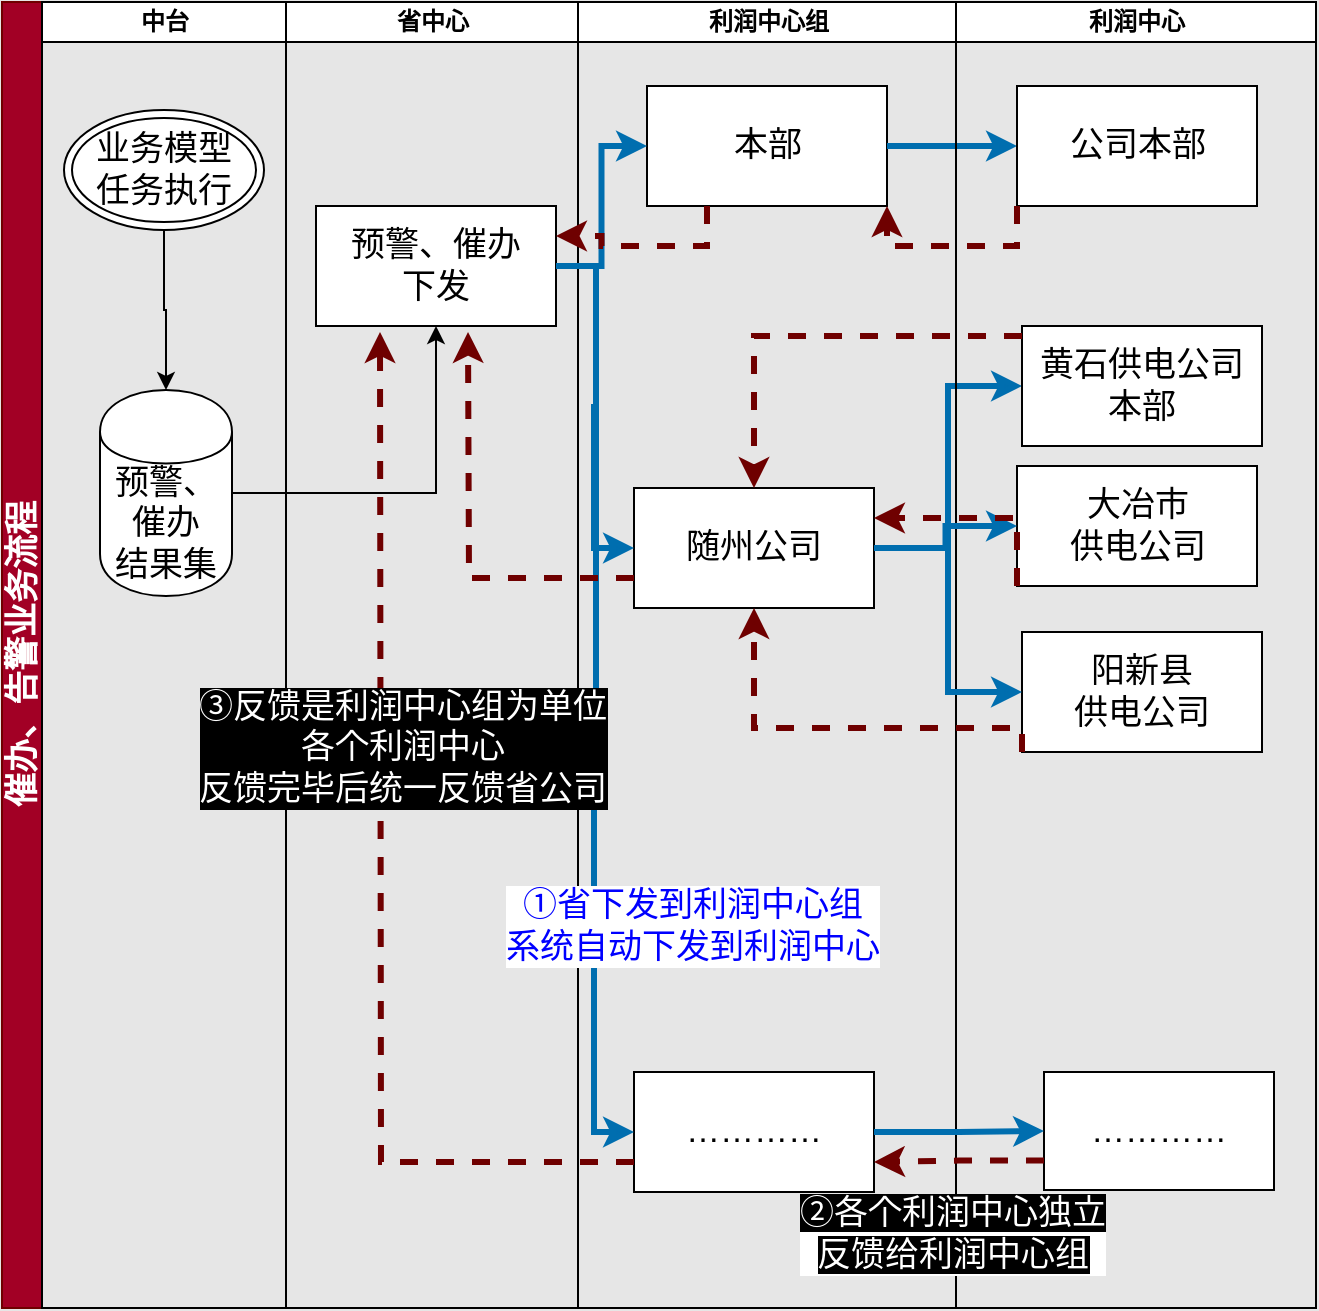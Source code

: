 <mxfile version="13.10.6" type="github">
  <diagram name="Page-1" id="74e2e168-ea6b-b213-b513-2b3c1d86103e">
    <mxGraphModel dx="946" dy="662" grid="1" gridSize="11" guides="1" tooltips="1" connect="1" arrows="1" fold="1" page="0" pageScale="1" pageWidth="1100" pageHeight="850" background="#E6E6E6" math="0" shadow="0">
      <root>
        <mxCell id="0" />
        <mxCell id="1" parent="0" />
        <mxCell id="Cbq1dcXYgktHrHffWFOS-9" value="催办、告警业务流程" style="swimlane;html=1;childLayout=stackLayout;resizeParent=1;resizeParentMax=0;startSize=20;horizontal=0;horizontalStack=1;fontSize=17;fillColor=#a20025;strokeColor=#6F0000;fontColor=#ffffff;" vertex="1" parent="1">
          <mxGeometry x="295" y="242" width="657" height="653" as="geometry">
            <mxRectangle x="295" y="163" width="30" height="157" as="alternateBounds" />
          </mxGeometry>
        </mxCell>
        <mxCell id="Cbq1dcXYgktHrHffWFOS-10" value="中台" style="swimlane;html=1;startSize=20;" vertex="1" parent="Cbq1dcXYgktHrHffWFOS-9">
          <mxGeometry x="20" width="122" height="653" as="geometry" />
        </mxCell>
        <mxCell id="Cbq1dcXYgktHrHffWFOS-21" value="业务模型&lt;br&gt;任务执行" style="ellipse;shape=doubleEllipse;whiteSpace=wrap;html=1;fontSize=17;" vertex="1" parent="Cbq1dcXYgktHrHffWFOS-10">
          <mxGeometry x="11" y="54" width="100" height="60" as="geometry" />
        </mxCell>
        <mxCell id="Cbq1dcXYgktHrHffWFOS-23" value="预警、催办&lt;br&gt;结果集" style="shape=cylinder;whiteSpace=wrap;html=1;boundedLbl=1;backgroundOutline=1;fontSize=17;" vertex="1" parent="Cbq1dcXYgktHrHffWFOS-10">
          <mxGeometry x="29" y="194" width="66" height="103" as="geometry" />
        </mxCell>
        <mxCell id="Cbq1dcXYgktHrHffWFOS-24" value="" style="edgeStyle=orthogonalEdgeStyle;rounded=0;orthogonalLoop=1;jettySize=auto;html=1;fontSize=17;" edge="1" parent="Cbq1dcXYgktHrHffWFOS-10" source="Cbq1dcXYgktHrHffWFOS-21" target="Cbq1dcXYgktHrHffWFOS-23">
          <mxGeometry relative="1" as="geometry" />
        </mxCell>
        <mxCell id="Cbq1dcXYgktHrHffWFOS-11" value="省中心" style="swimlane;html=1;startSize=20;" vertex="1" parent="Cbq1dcXYgktHrHffWFOS-9">
          <mxGeometry x="142" width="146" height="653" as="geometry" />
        </mxCell>
        <mxCell id="Cbq1dcXYgktHrHffWFOS-26" value="预警、催办&lt;br&gt;下发" style="whiteSpace=wrap;html=1;fontSize=17;" vertex="1" parent="Cbq1dcXYgktHrHffWFOS-11">
          <mxGeometry x="15" y="102" width="120" height="60" as="geometry" />
        </mxCell>
        <mxCell id="Cbq1dcXYgktHrHffWFOS-20" value="利润中心组" style="swimlane;html=1;startSize=20;" vertex="1" parent="Cbq1dcXYgktHrHffWFOS-9">
          <mxGeometry x="288" width="189" height="653" as="geometry" />
        </mxCell>
        <mxCell id="Cbq1dcXYgktHrHffWFOS-33" value="…………" style="whiteSpace=wrap;html=1;fontSize=17;" vertex="1" parent="Cbq1dcXYgktHrHffWFOS-20">
          <mxGeometry x="28" y="535" width="120" height="60" as="geometry" />
        </mxCell>
        <mxCell id="Cbq1dcXYgktHrHffWFOS-37" value="随州公司" style="whiteSpace=wrap;html=1;fontSize=17;" vertex="1" parent="Cbq1dcXYgktHrHffWFOS-20">
          <mxGeometry x="28" y="243" width="120" height="60" as="geometry" />
        </mxCell>
        <mxCell id="Cbq1dcXYgktHrHffWFOS-39" value="本部" style="whiteSpace=wrap;html=1;fontSize=17;" vertex="1" parent="Cbq1dcXYgktHrHffWFOS-20">
          <mxGeometry x="34.5" y="42" width="120" height="60" as="geometry" />
        </mxCell>
        <mxCell id="Cbq1dcXYgktHrHffWFOS-27" value="" style="edgeStyle=orthogonalEdgeStyle;rounded=0;orthogonalLoop=1;jettySize=auto;html=1;fontSize=17;" edge="1" parent="Cbq1dcXYgktHrHffWFOS-9" source="Cbq1dcXYgktHrHffWFOS-23" target="Cbq1dcXYgktHrHffWFOS-26">
          <mxGeometry relative="1" as="geometry" />
        </mxCell>
        <mxCell id="Cbq1dcXYgktHrHffWFOS-34" value="" style="edgeStyle=orthogonalEdgeStyle;rounded=0;orthogonalLoop=1;jettySize=auto;html=1;fontSize=17;entryX=0;entryY=0.5;entryDx=0;entryDy=0;fillColor=#1ba1e2;strokeColor=#006EAF;strokeWidth=3;" edge="1" parent="Cbq1dcXYgktHrHffWFOS-9" source="Cbq1dcXYgktHrHffWFOS-26" target="Cbq1dcXYgktHrHffWFOS-33">
          <mxGeometry relative="1" as="geometry" />
        </mxCell>
        <mxCell id="Cbq1dcXYgktHrHffWFOS-54" value="①省下发到利润中心组&lt;br&gt;系统自动下发到利润中心" style="edgeLabel;html=1;align=center;verticalAlign=middle;resizable=0;points=[];fontSize=17;fontColor=#0000FF;" vertex="1" connectable="0" parent="Cbq1dcXYgktHrHffWFOS-34">
          <mxGeometry x="0.165" y="1" relative="1" as="geometry">
            <mxPoint x="48" y="75" as="offset" />
          </mxGeometry>
        </mxCell>
        <mxCell id="Cbq1dcXYgktHrHffWFOS-38" style="edgeStyle=orthogonalEdgeStyle;rounded=0;orthogonalLoop=1;jettySize=auto;html=1;fontSize=17;entryX=0;entryY=0.5;entryDx=0;entryDy=0;fillColor=#1ba1e2;strokeColor=#006EAF;strokeWidth=3;" edge="1" parent="Cbq1dcXYgktHrHffWFOS-9" source="Cbq1dcXYgktHrHffWFOS-26" target="Cbq1dcXYgktHrHffWFOS-37">
          <mxGeometry relative="1" as="geometry" />
        </mxCell>
        <mxCell id="Cbq1dcXYgktHrHffWFOS-41" style="edgeStyle=orthogonalEdgeStyle;rounded=0;orthogonalLoop=1;jettySize=auto;html=1;entryX=0;entryY=0.5;entryDx=0;entryDy=0;fontSize=17;fontColor=#33FF33;labelBackgroundColor=#33FF33;fillColor=#1ba1e2;strokeColor=#006EAF;strokeWidth=3;" edge="1" parent="Cbq1dcXYgktHrHffWFOS-9" source="Cbq1dcXYgktHrHffWFOS-26" target="Cbq1dcXYgktHrHffWFOS-39">
          <mxGeometry relative="1" as="geometry" />
        </mxCell>
        <mxCell id="Cbq1dcXYgktHrHffWFOS-45" value="" style="edgeStyle=orthogonalEdgeStyle;rounded=0;orthogonalLoop=1;jettySize=auto;html=1;labelBackgroundColor=#000000;fontSize=17;fontColor=#33FF33;fillColor=#1ba1e2;strokeColor=#006EAF;strokeWidth=3;" edge="1" parent="Cbq1dcXYgktHrHffWFOS-9" source="Cbq1dcXYgktHrHffWFOS-39" target="Cbq1dcXYgktHrHffWFOS-44">
          <mxGeometry relative="1" as="geometry" />
        </mxCell>
        <mxCell id="Cbq1dcXYgktHrHffWFOS-47" value="" style="edgeStyle=orthogonalEdgeStyle;rounded=0;orthogonalLoop=1;jettySize=auto;html=1;labelBackgroundColor=#000000;fontSize=17;fontColor=#33FF33;entryX=0;entryY=0.5;entryDx=0;entryDy=0;fillColor=#1ba1e2;strokeColor=#006EAF;strokeWidth=3;" edge="1" parent="Cbq1dcXYgktHrHffWFOS-9" source="Cbq1dcXYgktHrHffWFOS-37" target="Cbq1dcXYgktHrHffWFOS-46">
          <mxGeometry relative="1" as="geometry" />
        </mxCell>
        <mxCell id="Cbq1dcXYgktHrHffWFOS-12" value="利润中心" style="swimlane;html=1;startSize=20;" vertex="1" parent="Cbq1dcXYgktHrHffWFOS-9">
          <mxGeometry x="477" width="180" height="653" as="geometry" />
        </mxCell>
        <mxCell id="Cbq1dcXYgktHrHffWFOS-44" value="公司本部" style="whiteSpace=wrap;html=1;fontSize=17;" vertex="1" parent="Cbq1dcXYgktHrHffWFOS-12">
          <mxGeometry x="30.5" y="42" width="120" height="60" as="geometry" />
        </mxCell>
        <mxCell id="Cbq1dcXYgktHrHffWFOS-46" value="黄石供电公司本部" style="whiteSpace=wrap;html=1;fontSize=17;" vertex="1" parent="Cbq1dcXYgktHrHffWFOS-12">
          <mxGeometry x="33" y="162" width="120" height="60" as="geometry" />
        </mxCell>
        <mxCell id="Cbq1dcXYgktHrHffWFOS-49" value="阳新县&lt;br&gt;供电公司" style="whiteSpace=wrap;html=1;fontSize=17;" vertex="1" parent="Cbq1dcXYgktHrHffWFOS-12">
          <mxGeometry x="33" y="315" width="120" height="60" as="geometry" />
        </mxCell>
        <mxCell id="Cbq1dcXYgktHrHffWFOS-48" value="大冶市&lt;br&gt;供电公司" style="whiteSpace=wrap;html=1;fontSize=17;" vertex="1" parent="Cbq1dcXYgktHrHffWFOS-12">
          <mxGeometry x="30.5" y="232" width="120" height="60" as="geometry" />
        </mxCell>
        <mxCell id="Cbq1dcXYgktHrHffWFOS-50" value="…………" style="whiteSpace=wrap;html=1;fontSize=17;" vertex="1" parent="Cbq1dcXYgktHrHffWFOS-12">
          <mxGeometry x="44" y="535" width="115" height="59" as="geometry" />
        </mxCell>
        <mxCell id="Cbq1dcXYgktHrHffWFOS-51" value="" style="edgeStyle=orthogonalEdgeStyle;rounded=0;orthogonalLoop=1;jettySize=auto;html=1;labelBackgroundColor=#000000;fontSize=17;fontColor=#33FF33;fillColor=#1ba1e2;strokeColor=#006EAF;strokeWidth=3;" edge="1" parent="Cbq1dcXYgktHrHffWFOS-9" source="Cbq1dcXYgktHrHffWFOS-33" target="Cbq1dcXYgktHrHffWFOS-50">
          <mxGeometry relative="1" as="geometry" />
        </mxCell>
        <mxCell id="Cbq1dcXYgktHrHffWFOS-52" style="edgeStyle=orthogonalEdgeStyle;rounded=0;orthogonalLoop=1;jettySize=auto;html=1;exitX=1;exitY=0.5;exitDx=0;exitDy=0;entryX=0;entryY=0.5;entryDx=0;entryDy=0;labelBackgroundColor=#000000;fontSize=17;fontColor=#33FF33;fillColor=#1ba1e2;strokeColor=#006EAF;strokeWidth=3;" edge="1" parent="Cbq1dcXYgktHrHffWFOS-9" source="Cbq1dcXYgktHrHffWFOS-37" target="Cbq1dcXYgktHrHffWFOS-48">
          <mxGeometry relative="1" as="geometry" />
        </mxCell>
        <mxCell id="Cbq1dcXYgktHrHffWFOS-53" style="edgeStyle=orthogonalEdgeStyle;rounded=0;orthogonalLoop=1;jettySize=auto;html=1;entryX=0;entryY=0.5;entryDx=0;entryDy=0;labelBackgroundColor=#000000;fontSize=17;fontColor=#33FF33;fillColor=#1ba1e2;strokeColor=#006EAF;strokeWidth=3;" edge="1" parent="Cbq1dcXYgktHrHffWFOS-9" source="Cbq1dcXYgktHrHffWFOS-37" target="Cbq1dcXYgktHrHffWFOS-49">
          <mxGeometry relative="1" as="geometry" />
        </mxCell>
        <mxCell id="Cbq1dcXYgktHrHffWFOS-56" style="edgeStyle=orthogonalEdgeStyle;rounded=0;orthogonalLoop=1;jettySize=auto;html=1;exitX=0;exitY=1;exitDx=0;exitDy=0;entryX=1;entryY=1;entryDx=0;entryDy=0;labelBackgroundColor=#000000;fontSize=17;fontColor=#0000FF;fillColor=#a20025;strokeColor=#6F0000;strokeWidth=3;dashed=1;" edge="1" parent="Cbq1dcXYgktHrHffWFOS-9" source="Cbq1dcXYgktHrHffWFOS-44" target="Cbq1dcXYgktHrHffWFOS-39">
          <mxGeometry relative="1" as="geometry" />
        </mxCell>
        <mxCell id="Cbq1dcXYgktHrHffWFOS-57" style="edgeStyle=orthogonalEdgeStyle;rounded=0;orthogonalLoop=1;jettySize=auto;html=1;entryX=1;entryY=0.25;entryDx=0;entryDy=0;labelBackgroundColor=#000000;fontSize=17;fontColor=#0000FF;fillColor=#a20025;strokeColor=#6F0000;exitX=0.25;exitY=1;exitDx=0;exitDy=0;strokeWidth=3;dashed=1;" edge="1" parent="Cbq1dcXYgktHrHffWFOS-9" source="Cbq1dcXYgktHrHffWFOS-39" target="Cbq1dcXYgktHrHffWFOS-26">
          <mxGeometry relative="1" as="geometry" />
        </mxCell>
        <mxCell id="Cbq1dcXYgktHrHffWFOS-58" style="edgeStyle=orthogonalEdgeStyle;rounded=0;orthogonalLoop=1;jettySize=auto;html=1;entryX=0.5;entryY=0;entryDx=0;entryDy=0;labelBackgroundColor=#000000;fontSize=17;fontColor=#0000FF;fillColor=#a20025;strokeColor=#6F0000;strokeWidth=3;dashed=1;" edge="1" parent="Cbq1dcXYgktHrHffWFOS-9" target="Cbq1dcXYgktHrHffWFOS-37">
          <mxGeometry relative="1" as="geometry">
            <mxPoint x="510" y="167" as="sourcePoint" />
            <Array as="points">
              <mxPoint x="510" y="167" />
              <mxPoint x="376" y="167" />
            </Array>
          </mxGeometry>
        </mxCell>
        <mxCell id="Cbq1dcXYgktHrHffWFOS-59" style="edgeStyle=orthogonalEdgeStyle;rounded=0;orthogonalLoop=1;jettySize=auto;html=1;exitX=0;exitY=1;exitDx=0;exitDy=0;entryX=1;entryY=0.25;entryDx=0;entryDy=0;dashed=1;labelBackgroundColor=#000000;strokeWidth=3;fontSize=17;fontColor=#0000FF;fillColor=#a20025;strokeColor=#6F0000;" edge="1" parent="Cbq1dcXYgktHrHffWFOS-9" source="Cbq1dcXYgktHrHffWFOS-48" target="Cbq1dcXYgktHrHffWFOS-37">
          <mxGeometry relative="1" as="geometry">
            <Array as="points">
              <mxPoint x="508" y="258" />
            </Array>
          </mxGeometry>
        </mxCell>
        <mxCell id="Cbq1dcXYgktHrHffWFOS-60" style="edgeStyle=orthogonalEdgeStyle;rounded=0;orthogonalLoop=1;jettySize=auto;html=1;exitX=0;exitY=1;exitDx=0;exitDy=0;dashed=1;labelBackgroundColor=#000000;strokeWidth=3;fontSize=17;fontColor=#0000FF;fillColor=#a20025;strokeColor=#6F0000;entryX=0.5;entryY=1;entryDx=0;entryDy=0;" edge="1" parent="Cbq1dcXYgktHrHffWFOS-9" source="Cbq1dcXYgktHrHffWFOS-49" target="Cbq1dcXYgktHrHffWFOS-37">
          <mxGeometry relative="1" as="geometry">
            <mxPoint x="376" y="231" as="targetPoint" />
            <Array as="points">
              <mxPoint x="510" y="363" />
              <mxPoint x="376" y="363" />
            </Array>
          </mxGeometry>
        </mxCell>
        <mxCell id="Cbq1dcXYgktHrHffWFOS-62" style="edgeStyle=orthogonalEdgeStyle;rounded=0;orthogonalLoop=1;jettySize=auto;html=1;exitX=0;exitY=0.75;exitDx=0;exitDy=0;entryX=1;entryY=0.75;entryDx=0;entryDy=0;dashed=1;labelBackgroundColor=#000000;strokeWidth=3;fontSize=17;fontColor=#0000FF;fillColor=#a20025;strokeColor=#6F0000;" edge="1" parent="Cbq1dcXYgktHrHffWFOS-9" source="Cbq1dcXYgktHrHffWFOS-50" target="Cbq1dcXYgktHrHffWFOS-33">
          <mxGeometry relative="1" as="geometry" />
        </mxCell>
        <mxCell id="Cbq1dcXYgktHrHffWFOS-65" value="&lt;span style=&quot;background-color: rgb(0 , 0 , 0)&quot;&gt;&lt;font color=&quot;#ffffff&quot;&gt;②各个利润中心独立&lt;br&gt;反馈给利润中心组&lt;/font&gt;&lt;/span&gt;" style="edgeLabel;html=1;align=center;verticalAlign=middle;resizable=0;points=[];fontSize=17;fontColor=#0000FF;" vertex="1" connectable="0" parent="Cbq1dcXYgktHrHffWFOS-62">
          <mxGeometry x="-0.277" y="1" relative="1" as="geometry">
            <mxPoint x="-15" y="35.71" as="offset" />
          </mxGeometry>
        </mxCell>
        <mxCell id="Cbq1dcXYgktHrHffWFOS-61" style="edgeStyle=orthogonalEdgeStyle;rounded=0;orthogonalLoop=1;jettySize=auto;html=1;exitX=0;exitY=0.75;exitDx=0;exitDy=0;dashed=1;labelBackgroundColor=#000000;strokeWidth=3;fontSize=17;fontColor=#0000FF;fillColor=#a20025;strokeColor=#6F0000;" edge="1" parent="1" source="Cbq1dcXYgktHrHffWFOS-37">
          <mxGeometry relative="1" as="geometry">
            <mxPoint x="528" y="407" as="targetPoint" />
          </mxGeometry>
        </mxCell>
        <mxCell id="Cbq1dcXYgktHrHffWFOS-63" value="&lt;font color=&quot;#ffffff&quot;&gt;&lt;span&gt;③反馈是利润中心组为单位&lt;br&gt;各个利润中心&lt;br&gt;反馈完毕后统一反馈省公司&lt;/span&gt;&lt;/font&gt;" style="edgeStyle=orthogonalEdgeStyle;rounded=0;orthogonalLoop=1;jettySize=auto;html=1;exitX=0;exitY=0.75;exitDx=0;exitDy=0;dashed=1;labelBackgroundColor=#000000;strokeWidth=3;fontSize=17;fontColor=#0000FF;fillColor=#a20025;strokeColor=#6F0000;" edge="1" parent="1" source="Cbq1dcXYgktHrHffWFOS-33">
          <mxGeometry x="0.229" y="-11" relative="1" as="geometry">
            <mxPoint x="484" y="407" as="targetPoint" />
            <mxPoint as="offset" />
          </mxGeometry>
        </mxCell>
      </root>
    </mxGraphModel>
  </diagram>
</mxfile>

